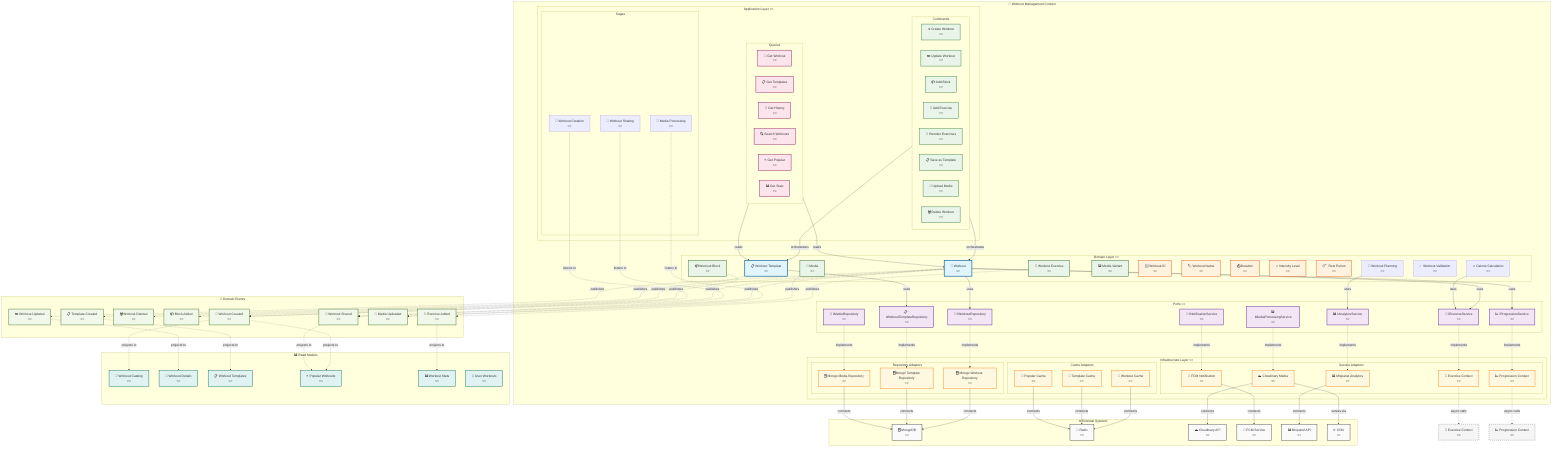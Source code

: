 graph TB
    %% ===== WORKOUT MANAGEMENT CONTEXT =====
    subgraph WorkoutContext ["💪 Workout Management Context"]
        
        %% ===== DOMAIN LAYER (HEXAGON CORE) =====
        subgraph WorkoutDomain ["Domain Layer <<DomainCore>>"]
            direction TB
            
            %% Aggregates
            Workout["💪 Workout<br/><<AggregateRoot>>"]
            WorkoutTemplate["📋 Workout Template<br/><<AggregateRoot>>"]
            
            %% Entities
            WorkoutBlock["📦 Workout Block<br/><<Entity>>"]
            WorkoutExercise["🎯 Workout Exercise<br/><<Entity>>"]
            Media["📁 Media<br/><<Entity>>"]
            MediaVariant["🖼️ Media Variant<br/><<Entity>>"]
            
            %% Value Objects
            WorkoutId["🆔 Workout ID<br/><<ValueObject>>"]
            WorkoutName["🏷️ Workout Name<br/><<ValueObject>>"]
            Duration["⏱️ Duration<br/><<ValueObject>>"]
            IntensityLevel["🔥 Intensity Level<br/><<ValueObject>>"]
            RestPeriod["😴 Rest Period<br/><<ValueObject>>"]
            
            %% Domain Services
            WorkoutPlanningService["📝 Workout Planning<br/><<DomainService>>"]
            WorkoutValidationService["✅ Workout Validation<br/><<DomainService>>"]
            CalorieCalculationService["🔥 Calorie Calculation<br/><<DomainService>>"]
        end
        
        %% ===== PORTS (DOMAIN INTERFACES) =====
        subgraph WorkoutPorts ["Ports <<Port>>"]
            direction TB
            
            %% Repository Ports
            IWorkoutRepo["💪 IWorkoutRepository<br/><<Port>>"]
            IWorkoutTemplateRepo["📋 IWorkoutTemplateRepository<br/><<Port>>"]
            IMediaRepo["📁 IMediaRepository<br/><<Port>>"]
            
            %% Service Ports
            IExerciseService["🎯 IExerciseService<br/><<Port>>"]
            IProgressionService["📈 IProgressionService<br/><<Port>>"]
            IMediaProcessingService["🖼️ IMediaProcessingService<br/><<Port>>"]
            INotificationService["🔔 INotificationService<br/><<Port>>"]
            IAnalyticsService["📊 IAnalyticsService<br/><<Port>>"]
        end
        
        %% ===== APPLICATION LAYER =====
        subgraph WorkoutApplication ["Application Layer <<Application>>"]
            direction TB
            
            %% Commands
            subgraph WorkoutCommands ["Commands"]
                CreateWorkoutCmd["➕ Create Workout<br/><<Command>>"]
                UpdateWorkoutCmd["✏️ Update Workout<br/><<Command>>"]
                AddBlockCmd["📦 Add Block<br/><<Command>>"]
                AddExerciseCmd["🎯 Add Exercise<br/><<Command>>"]
                ReorderExercisesCmd["🔄 Reorder Exercises<br/><<Command>>"]
                SaveAsTemplateCmd["📋 Save as Template<br/><<Command>>"]
                UploadWorkoutMediaCmd["📁 Upload Media<br/><<Command>>"]
                DeleteWorkoutCmd["🗑️ Delete Workout<br/><<Command>>"]
            end
            
            %% Queries
            subgraph WorkoutQueries ["Queries"]
                GetWorkoutQuery["💪 Get Workout<br/><<Query>>"]
                GetWorkoutTemplatesQuery["📋 Get Templates<br/><<Query>>"]
                GetWorkoutHistoryQuery["📅 Get History<br/><<Query>>"]
                SearchWorkoutsQuery["🔍 Search Workouts<br/><<Query>>"]
                GetPopularWorkoutsQuery["⭐ Get Popular<br/><<Query>>"]
                GetWorkoutStatsQuery["📊 Get Stats<br/><<Query>>"]
            end
            
            %% Sagas
            subgraph WorkoutSagas ["Sagas"]
                WorkoutCreationSaga["💪 Workout Creation<br/><<Saga>>"]
                MediaProcessingSaga["📁 Media Processing<br/><<Saga>>"]
                WorkoutSharingSaga["🔗 Workout Sharing<br/><<Saga>>"]
            end
        end
        
        %% ===== INFRASTRUCTURE LAYER (ADAPTERS) =====
        subgraph WorkoutAdapters ["Infrastructure Layer <<Adapter>>"]
            direction TB
            
            %% Repository Adapters
            subgraph WorkoutRepositoryAdapters ["Repository Adapters"]
                MongoWorkoutRepo["🗄️ Mongo Workout Repository<br/><<RepositoryAdapter>>"]
                MongoTemplateRepo["🗄️ Mongo Template Repository<br/><<RepositoryAdapter>>"]
                MongoMediaRepo["🗄️ Mongo Media Repository<br/><<RepositoryAdapter>>"]
            end
            
            %% Service Adapters
            subgraph WorkoutServiceAdapters ["Service Adapters"]
                ExerciseContextAdapter["🎯 Exercise Context<br/><<ContextAdapter>>"]
                ProgressionContextAdapter["📈 Progression Context<br/><<ContextAdapter>>"]
                CloudinaryMediaAdapter["☁️ Cloudinary Media<br/><<MediaAdapter>>"]
                FCMNotificationAdapter["📱 FCM Notification<br/><<NotificationAdapter>>"]
                MixpanelAnalyticsAdapter["📊 Mixpanel Analytics<br/><<AnalyticsAdapter>>"]
            end
            
            %% Cache Adapters
            subgraph WorkoutCacheAdapters ["Cache Adapters"]
                WorkoutCache["💾 Workout Cache<br/><<CacheAdapter>>"]
                TemplateCache["💾 Template Cache<br/><<CacheAdapter>>"]
                PopularWorkoutsCache["💾 Popular Cache<br/><<CacheAdapter>>"]
            end
        end
    end
    
    %% ===== EXTERNAL SYSTEMS =====
    subgraph WorkoutExternal ["🌐 External Systems"]
        MongoDB["🗄️ MongoDB<br/><<Database>>"]
        RedisCache["🔴 Redis<br/><<Cache>>"]
        CloudinaryAPI["☁️ Cloudinary API<br/><<MediaService>>"]
        FCMService["📱 FCM Service<br/><<NotificationService>>"]
        MixpanelAPI["📊 Mixpanel API<br/><<AnalyticsService>>"]
        CDN["🌐 CDN<br/><<ContentDelivery>>"]
    end
    
    %% ===== EVENTS =====
    subgraph WorkoutEvents ["📨 Domain Events"]
        WorkoutCreatedEvent["💪 Workout Created<br/><<DomainEvent>>"]
        WorkoutUpdatedEvent["✏️ Workout Updated<br/><<DomainEvent>>"]
        WorkoutDeletedEvent["🗑️ Workout Deleted<br/><<DomainEvent>>"]
        BlockAddedEvent["📦 Block Added<br/><<DomainEvent>>"]
        ExerciseAddedEvent["🎯 Exercise Added<br/><<DomainEvent>>"]
        TemplateCreatedEvent["📋 Template Created<br/><<DomainEvent>>"]
        MediaUploadedEvent["📁 Media Uploaded<br/><<DomainEvent>>"]
        WorkoutSharedEvent["🔗 Workout Shared<br/><<DomainEvent>>"]
    end
    
    %% ===== READ MODELS =====
    subgraph WorkoutReadModels ["📊 Read Models"]
        WorkoutCatalogRM["💪 Workout Catalog<br/><<ReadModel>>"]
        WorkoutDetailsRM["💪 Workout Details<br/><<ReadModel>>"]
        WorkoutTemplatesRM["📋 Workout Templates<br/><<ReadModel>>"]
        PopularWorkoutsRM["⭐ Popular Workouts<br/><<ReadModel>>"]
        WorkoutStatsRM["📊 Workout Stats<br/><<ReadModel>>"]
        UserWorkoutsRM["👤 User Workouts<br/><<ReadModel>>"]
    end
    
    %% ===== RELATIONSHIPS =====
    
    %% Domain to Ports (Dependency Inversion)
    Workout -->|uses| IWorkoutRepo
    Workout -->|uses| IExerciseService
    Workout -->|uses| IProgressionService
    WorkoutTemplate -->|uses| IWorkoutTemplateRepo
    WorkoutPlanningService -->|uses| IAnalyticsService
    CalorieCalculationService -->|uses| IExerciseService
    
    %% Application to Domain
    WorkoutCommands -->|orchestrates| Workout
    WorkoutCommands -->|orchestrates| WorkoutTemplate
    WorkoutQueries -->|reads| Workout
    WorkoutQueries -->|reads| WorkoutTemplate
    
    %% Ports to Adapters (Implementation)
    IWorkoutRepo -.->|implements| MongoWorkoutRepo
    IWorkoutTemplateRepo -.->|implements| MongoTemplateRepo
    IMediaRepo -.->|implements| MongoMediaRepo
    IExerciseService -.->|implements| ExerciseContextAdapter
    IProgressionService -.->|implements| ProgressionContextAdapter
    IMediaProcessingService -.->|implements| CloudinaryMediaAdapter
    INotificationService -.->|implements| FCMNotificationAdapter
    IAnalyticsService -.->|implements| MixpanelAnalyticsAdapter
    
    %% Adapters to External Systems
    MongoWorkoutRepo -->|connects| MongoDB
    MongoTemplateRepo -->|connects| MongoDB
    MongoMediaRepo -->|connects| MongoDB
    WorkoutCache -->|connects| RedisCache
    TemplateCache -->|connects| RedisCache
    PopularWorkoutsCache -->|connects| RedisCache
    CloudinaryMediaAdapter -->|connects| CloudinaryAPI
    CloudinaryMediaAdapter -->|serves via| CDN
    FCMNotificationAdapter -->|connects| FCMService
    MixpanelAnalyticsAdapter -->|connects| MixpanelAPI
    
    %% Cross-Context Communication
    ExerciseContextAdapter -.->|async calls| ExerciseContext
    ProgressionContextAdapter -.->|async calls| ProgressionContext
    
    %% Domain Events
    Workout -.->|publishes| WorkoutCreatedEvent
    Workout -.->|publishes| WorkoutUpdatedEvent
    Workout -.->|publishes| WorkoutDeletedEvent
    WorkoutBlock -.->|publishes| BlockAddedEvent
    WorkoutExercise -.->|publishes| ExerciseAddedEvent
    WorkoutTemplate -.->|publishes| TemplateCreatedEvent
    Media -.->|publishes| MediaUploadedEvent
    Workout -.->|publishes| WorkoutSharedEvent
    
    %% Event to Read Models
    WorkoutCreatedEvent -.->|projects to| WorkoutCatalogRM
    WorkoutUpdatedEvent -.->|projects to| WorkoutDetailsRM
    TemplateCreatedEvent -.->|projects to| WorkoutTemplatesRM
    WorkoutCreatedEvent -.->|projects to| PopularWorkoutsRM
    WorkoutSharedEvent -.->|projects to| PopularWorkoutsRM
    ExerciseAddedEvent -.->|projects to| WorkoutStatsRM
    
    %% Sagas
    WorkoutCreationSaga -.->|listens to| WorkoutCreatedEvent
    MediaProcessingSaga -.->|listens to| MediaUploadedEvent
    WorkoutSharingSaga -.->|listens to| WorkoutSharedEvent
    
    %% External References
    ExerciseContext["🎯 Exercise Context<br/><<ExternalContext>>"]
    ProgressionContext["📈 Progression Context<br/><<ExternalContext>>"]
    
    %% ===== STYLING =====
    classDef aggregate fill:#e1f5fe,stroke:#01579b,stroke-width:3px
    classDef entity fill:#e8f5e8,stroke:#1b5e20,stroke-width:2px
    classDef valueObject fill:#fff3e0,stroke:#e65100,stroke-width:2px
    classDef port fill:#f3e5f5,stroke:#4a148c,stroke-width:2px
    classDef adapter fill:#fff8e1,stroke:#f57f17,stroke-width:2px
    classDef external fill:#fafafa,stroke:#424242,stroke-width:2px
    classDef command fill:#e8f5e8,stroke:#2e7d32,stroke-width:2px
    classDef query fill:#fce4ec,stroke:#880e4f,stroke-width:2px
    classDef event fill:#f1f8e9,stroke:#33691e,stroke-width:2px
    classDef readModel fill:#e0f2f1,stroke:#00695c,stroke-width:2px
    classDef externalContext fill:#f5f5f5,stroke:#757575,stroke-width:2px,stroke-dasharray: 5 5
    
    class Workout,WorkoutTemplate aggregate
    class WorkoutBlock,WorkoutExercise,Media,MediaVariant entity
    class WorkoutId,WorkoutName,Duration,IntensityLevel,RestPeriod valueObject
    class IWorkoutRepo,IWorkoutTemplateRepo,IMediaRepo,IExerciseService,IProgressionService,IMediaProcessingService,INotificationService,IAnalyticsService port
    class MongoWorkoutRepo,MongoTemplateRepo,MongoMediaRepo,ExerciseContextAdapter,ProgressionContextAdapter,CloudinaryMediaAdapter,FCMNotificationAdapter,MixpanelAnalyticsAdapter,WorkoutCache,TemplateCache,PopularWorkoutsCache adapter
    class MongoDB,RedisCache,CloudinaryAPI,FCMService,MixpanelAPI,CDN external
    class CreateWorkoutCmd,UpdateWorkoutCmd,AddBlockCmd,AddExerciseCmd,ReorderExercisesCmd,SaveAsTemplateCmd,UploadWorkoutMediaCmd,DeleteWorkoutCmd command
    class GetWorkoutQuery,GetWorkoutTemplatesQuery,GetWorkoutHistoryQuery,SearchWorkoutsQuery,GetPopularWorkoutsQuery,GetWorkoutStatsQuery query
    class WorkoutCreatedEvent,WorkoutUpdatedEvent,WorkoutDeletedEvent,BlockAddedEvent,ExerciseAddedEvent,TemplateCreatedEvent,MediaUploadedEvent,WorkoutSharedEvent event
    class WorkoutCatalogRM,WorkoutDetailsRM,WorkoutTemplatesRM,PopularWorkoutsRM,WorkoutStatsRM,UserWorkoutsRM readModel
    class ExerciseContext,ProgressionContext externalContext